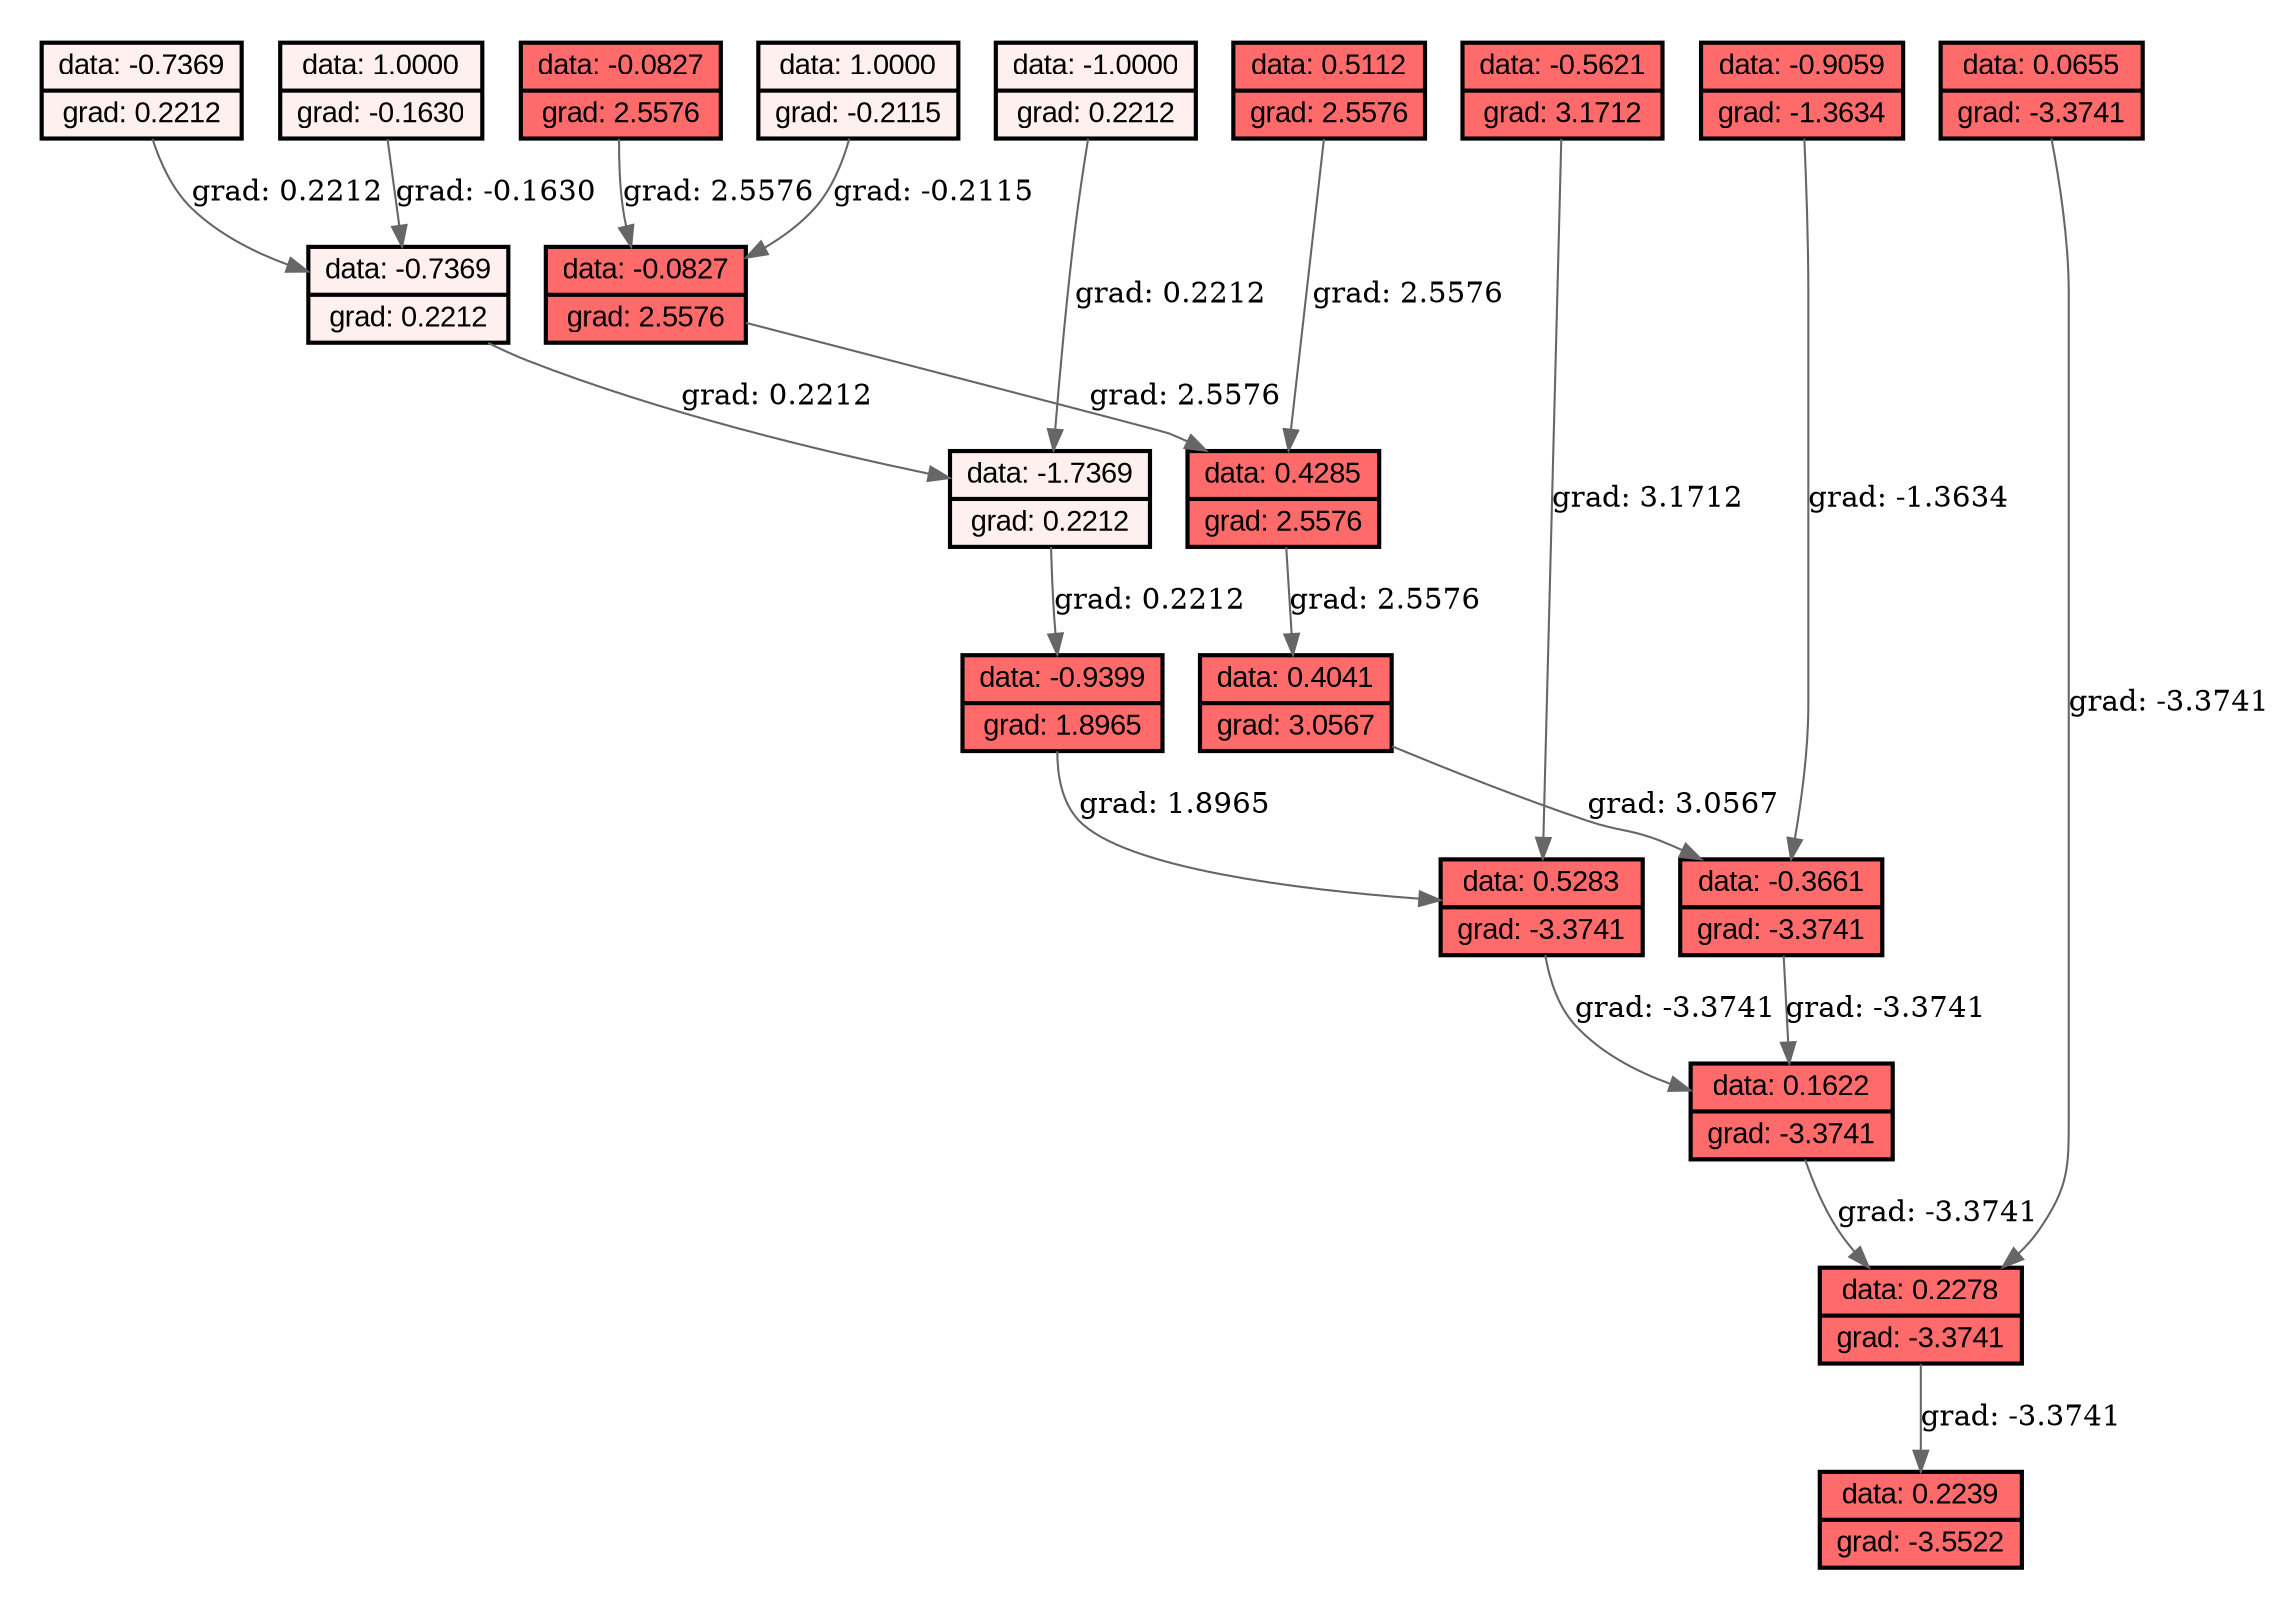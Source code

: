 digraph ComputationalGraph {
  rankdir=TB;
  bgcolor="white";
  node [style=filled, fontname="Arial"];
  edge [color="#666666"];
  subgraph cluster_layer_0 {
    style=invis;
    rank=same;
    node_0x6080000004b8 [label="{data: -0.7369|grad: 0.2212}", shape="record", fillcolor="#FFF0F0", penwidth=2];
    node_0x608000000538 [label="{data: 1.0000|grad: -0.1630}", shape="record", fillcolor="#FFF0F0", penwidth=2];
    node_0x608000000638 [label="{data: -1.0000|grad: 0.2212}", shape="record", fillcolor="#FFF0F0", penwidth=2];
    node_0x608000000738 [label="{data: -0.0827|grad: 2.5576}", shape="record", fillcolor="#FF6B6B", penwidth=2];
    node_0x6080000007b8 [label="{data: 1.0000|grad: -0.2115}", shape="record", fillcolor="#FFF0F0", penwidth=2];
    node_0x6080000008b8 [label="{data: 0.5112|grad: 2.5576}", shape="record", fillcolor="#FF6B6B", penwidth=2];
    node_0x6080000009b8 [label="{data: -0.5621|grad: 3.1712}", shape="record", fillcolor="#FF6B6B", penwidth=2];
    node_0x608000000ab8 [label="{data: -0.9059|grad: -1.3634}", shape="record", fillcolor="#FF6B6B", penwidth=2];
    node_0x608000000d38 [label="{data: 0.0655|grad: -3.3741}", shape="record", fillcolor="#FF6B6B", penwidth=2];
  }
  subgraph cluster_layer_1 {
    style=invis;
    rank=same;
    node_0x6080000005b8 [label="{data: -0.7369|grad: 0.2212}", shape="record", fillcolor="#FFF0F0", penwidth=2];
    node_0x608000000838 [label="{data: -0.0827|grad: 2.5576}", shape="record", fillcolor="#FF6B6B", penwidth=2];
  }
  subgraph cluster_layer_2 {
    style=invis;
    rank=same;
    node_0x6080000006b8 [label="{data: -1.7369|grad: 0.2212}", shape="record", fillcolor="#FFF0F0", penwidth=2];
    node_0x608000000938 [label="{data: 0.4285|grad: 2.5576}", shape="record", fillcolor="#FF6B6B", penwidth=2];
  }
  subgraph cluster_layer_3 {
    style=invis;
    rank=same;
    node_0x608000000a38 [label="{data: -0.9399|grad: 1.8965}", shape="record", fillcolor="#FF6B6B", penwidth=2];
    node_0x608000000b38 [label="{data: 0.4041|grad: 3.0567}", shape="record", fillcolor="#FF6B6B", penwidth=2];
  }
  subgraph cluster_layer_4 {
    style=invis;
    rank=same;
    node_0x608000000bb8 [label="{data: 0.5283|grad: -3.3741}", shape="record", fillcolor="#FF6B6B", penwidth=2];
    node_0x608000000c38 [label="{data: -0.3661|grad: -3.3741}", shape="record", fillcolor="#FF6B6B", penwidth=2];
  }
  subgraph cluster_layer_5 {
    style=invis;
    rank=same;
    node_0x608000000cb8 [label="{data: 0.1622|grad: -3.3741}", shape="record", fillcolor="#FF6B6B", penwidth=2];
  }
  subgraph cluster_layer_6 {
    style=invis;
    rank=same;
    node_0x608000000db8 [label="{data: 0.2278|grad: -3.3741}", shape="record", fillcolor="#FF6B6B", penwidth=2];
  }
  subgraph cluster_layer_7 {
    style=invis;
    rank=same;
    node_0x6070000002c0 [label="{data: 0.2239|grad: -3.5522}", shape="record", fillcolor="#FF6B6B", penwidth=2];
  }
  node_0x608000000db8 -> node_0x6070000002c0 [label="grad: -3.3741"];
  node_0x6080000004b8 -> node_0x6080000005b8 [label="grad: 0.2212"];
  node_0x608000000538 -> node_0x6080000005b8 [label="grad: -0.1630"];
  node_0x6080000005b8 -> node_0x6080000006b8 [label="grad: 0.2212"];
  node_0x608000000638 -> node_0x6080000006b8 [label="grad: 0.2212"];
  node_0x608000000738 -> node_0x608000000838 [label="grad: 2.5576"];
  node_0x6080000007b8 -> node_0x608000000838 [label="grad: -0.2115"];
  node_0x608000000838 -> node_0x608000000938 [label="grad: 2.5576"];
  node_0x6080000008b8 -> node_0x608000000938 [label="grad: 2.5576"];
  node_0x6080000006b8 -> node_0x608000000a38 [label="grad: 0.2212"];
  node_0x608000000938 -> node_0x608000000b38 [label="grad: 2.5576"];
  node_0x6080000009b8 -> node_0x608000000bb8 [label="grad: 3.1712"];
  node_0x608000000a38 -> node_0x608000000bb8 [label="grad: 1.8965"];
  node_0x608000000ab8 -> node_0x608000000c38 [label="grad: -1.3634"];
  node_0x608000000b38 -> node_0x608000000c38 [label="grad: 3.0567"];
  node_0x608000000bb8 -> node_0x608000000cb8 [label="grad: -3.3741"];
  node_0x608000000c38 -> node_0x608000000cb8 [label="grad: -3.3741"];
  node_0x608000000cb8 -> node_0x608000000db8 [label="grad: -3.3741"];
  node_0x608000000d38 -> node_0x608000000db8 [label="grad: -3.3741"];
}
